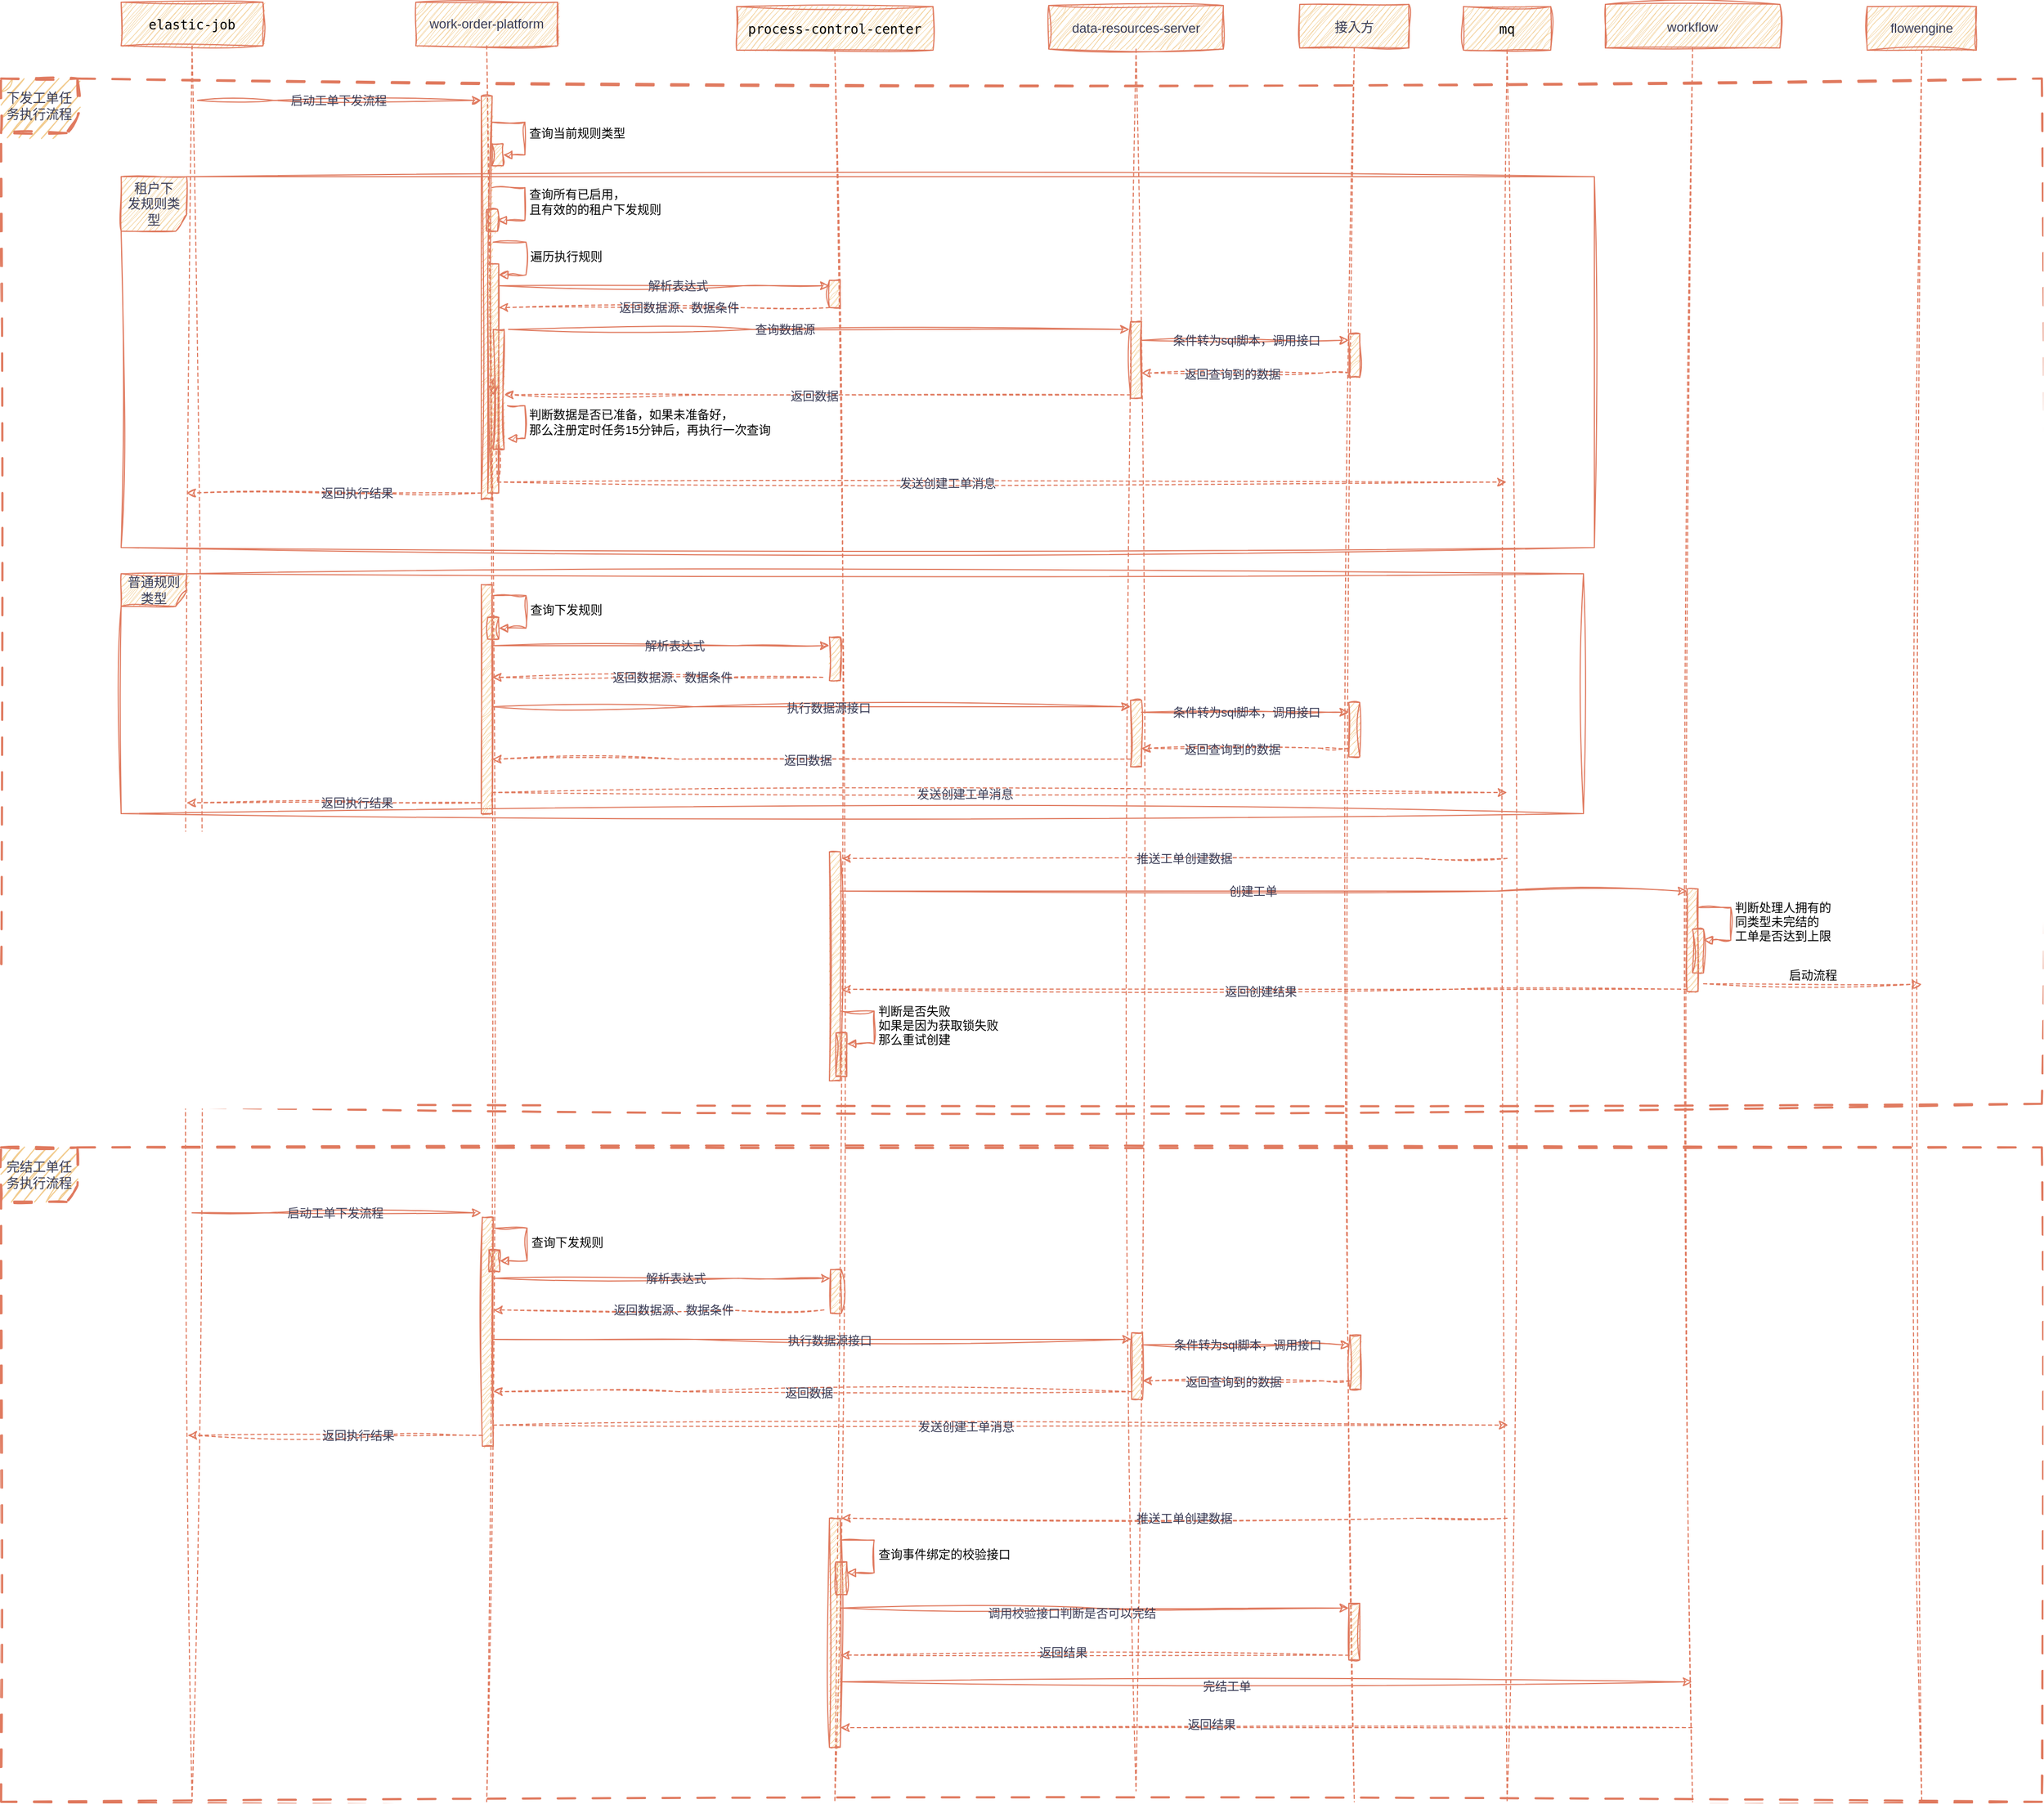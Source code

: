 <mxfile version="21.0.8" type="github">
  <diagram name="第 1 页" id="tdK5ZWi2FAHkuQVeb3jL">
    <mxGraphModel dx="2295" dy="948" grid="1" gridSize="10" guides="1" tooltips="1" connect="1" arrows="1" fold="1" page="1" pageScale="1" pageWidth="827" pageHeight="1169" math="0" shadow="0">
      <root>
        <mxCell id="0" />
        <mxCell id="1" parent="0" />
        <mxCell id="dCPt5uYmCE7IjtqLBRDj-17" value="下发工单任务执行流程" style="shape=umlFrame;whiteSpace=wrap;html=1;pointerEvents=0;width=70;height=50;dashed=1;dashPattern=8 8;fillColor=#F2CC8F;strokeColor=#E07A5F;strokeWidth=2;fontColor=#393C56;labelBackgroundColor=none;sketch=1;curveFitting=1;jiggle=2;" vertex="1" parent="1">
          <mxGeometry x="-260" y="130" width="1870" height="940" as="geometry" />
        </mxCell>
        <mxCell id="dCPt5uYmCE7IjtqLBRDj-2" value="work-order-platform" style="shape=umlLifeline;perimeter=lifelinePerimeter;whiteSpace=wrap;html=1;container=1;dropTarget=0;collapsible=0;recursiveResize=0;outlineConnect=0;portConstraint=eastwest;newEdgeStyle={&quot;edgeStyle&quot;:&quot;elbowEdgeStyle&quot;,&quot;elbow&quot;:&quot;vertical&quot;,&quot;curved&quot;:0,&quot;rounded&quot;:0};labelBackgroundColor=none;fillColor=#F2CC8F;strokeColor=#E07A5F;fontColor=#393C56;sketch=1;curveFitting=1;jiggle=2;" vertex="1" parent="1">
          <mxGeometry x="120" y="60" width="130" height="1650" as="geometry" />
        </mxCell>
        <mxCell id="dCPt5uYmCE7IjtqLBRDj-11" value="" style="html=1;points=[];perimeter=orthogonalPerimeter;outlineConnect=0;targetShapes=umlLifeline;portConstraint=eastwest;newEdgeStyle={&quot;edgeStyle&quot;:&quot;elbowEdgeStyle&quot;,&quot;elbow&quot;:&quot;vertical&quot;,&quot;curved&quot;:0,&quot;rounded&quot;:0};labelBackgroundColor=none;fillColor=#F2CC8F;strokeColor=#E07A5F;fontColor=#393C56;sketch=1;curveFitting=1;jiggle=2;" vertex="1" parent="dCPt5uYmCE7IjtqLBRDj-2">
          <mxGeometry x="60" y="86" width="10" height="370" as="geometry" />
        </mxCell>
        <mxCell id="dCPt5uYmCE7IjtqLBRDj-12" value="" style="html=1;points=[];perimeter=orthogonalPerimeter;outlineConnect=0;targetShapes=umlLifeline;portConstraint=eastwest;newEdgeStyle={&quot;edgeStyle&quot;:&quot;elbowEdgeStyle&quot;,&quot;elbow&quot;:&quot;vertical&quot;,&quot;curved&quot;:0,&quot;rounded&quot;:0};labelBackgroundColor=none;fillColor=#F2CC8F;strokeColor=#E07A5F;fontColor=#393C56;sketch=1;curveFitting=1;jiggle=2;" vertex="1" parent="dCPt5uYmCE7IjtqLBRDj-2">
          <mxGeometry x="70" y="130" width="10" height="20" as="geometry" />
        </mxCell>
        <mxCell id="dCPt5uYmCE7IjtqLBRDj-13" value="查询当前规则类型" style="html=1;align=left;spacingLeft=2;endArrow=block;rounded=0;edgeStyle=orthogonalEdgeStyle;curved=0;rounded=0;labelBackgroundColor=none;strokeColor=#E07A5F;fontColor=default;sketch=1;curveFitting=1;jiggle=2;" edge="1" target="dCPt5uYmCE7IjtqLBRDj-12" parent="dCPt5uYmCE7IjtqLBRDj-2">
          <mxGeometry relative="1" as="geometry">
            <mxPoint x="70" y="110" as="sourcePoint" />
            <Array as="points">
              <mxPoint x="100" y="140" />
            </Array>
          </mxGeometry>
        </mxCell>
        <mxCell id="dCPt5uYmCE7IjtqLBRDj-3" value="&lt;pre style=&quot;&quot;&gt;&lt;div style=&quot;line-height: 18px;&quot;&gt;&lt;font style=&quot;&quot; face=&quot;JetBrains Mono, monospace&quot; color=&quot;#000000&quot;&gt;process-control-center&lt;span style=&quot;background-color: rgb(255, 255, 254);&quot;&gt;&lt;br&gt;&lt;/span&gt;&lt;/font&gt;&lt;/div&gt;&lt;/pre&gt;" style="shape=umlLifeline;perimeter=lifelinePerimeter;whiteSpace=wrap;html=1;container=1;dropTarget=0;collapsible=0;recursiveResize=0;outlineConnect=0;portConstraint=eastwest;newEdgeStyle={&quot;edgeStyle&quot;:&quot;elbowEdgeStyle&quot;,&quot;elbow&quot;:&quot;vertical&quot;,&quot;curved&quot;:0,&quot;rounded&quot;:0};labelBackgroundColor=none;fillColor=#F2CC8F;strokeColor=#E07A5F;fontColor=#393C56;sketch=1;curveFitting=1;jiggle=2;" vertex="1" parent="1">
          <mxGeometry x="414" y="64" width="180" height="1646" as="geometry" />
        </mxCell>
        <mxCell id="dCPt5uYmCE7IjtqLBRDj-76" value="" style="html=1;points=[];perimeter=orthogonalPerimeter;outlineConnect=0;targetShapes=umlLifeline;portConstraint=eastwest;newEdgeStyle={&quot;edgeStyle&quot;:&quot;elbowEdgeStyle&quot;,&quot;elbow&quot;:&quot;vertical&quot;,&quot;curved&quot;:0,&quot;rounded&quot;:0};labelBackgroundColor=none;fillColor=#F2CC8F;strokeColor=#E07A5F;fontColor=#393C56;sketch=1;curveFitting=1;jiggle=2;" vertex="1" parent="dCPt5uYmCE7IjtqLBRDj-3">
          <mxGeometry x="85" y="775" width="10" height="210" as="geometry" />
        </mxCell>
        <mxCell id="dCPt5uYmCE7IjtqLBRDj-97" value="" style="html=1;points=[];perimeter=orthogonalPerimeter;outlineConnect=0;targetShapes=umlLifeline;portConstraint=eastwest;newEdgeStyle={&quot;edgeStyle&quot;:&quot;elbowEdgeStyle&quot;,&quot;elbow&quot;:&quot;vertical&quot;,&quot;curved&quot;:0,&quot;rounded&quot;:0};labelBackgroundColor=none;fillColor=#F2CC8F;strokeColor=#E07A5F;fontColor=#393C56;sketch=1;curveFitting=1;jiggle=2;" vertex="1" parent="dCPt5uYmCE7IjtqLBRDj-3">
          <mxGeometry x="91" y="941" width="10" height="40" as="geometry" />
        </mxCell>
        <mxCell id="dCPt5uYmCE7IjtqLBRDj-98" value="判断是否失败&lt;br&gt;如果是因为获取锁失败&lt;br&gt;那么重试创建" style="html=1;align=left;spacingLeft=2;endArrow=block;rounded=0;edgeStyle=orthogonalEdgeStyle;curved=0;rounded=0;labelBackgroundColor=none;strokeColor=#E07A5F;fontColor=default;sketch=1;curveFitting=1;jiggle=2;" edge="1" target="dCPt5uYmCE7IjtqLBRDj-97" parent="dCPt5uYmCE7IjtqLBRDj-3">
          <mxGeometry relative="1" as="geometry">
            <mxPoint x="96" y="921" as="sourcePoint" />
            <Array as="points">
              <mxPoint x="126" y="951" />
            </Array>
          </mxGeometry>
        </mxCell>
        <mxCell id="dCPt5uYmCE7IjtqLBRDj-4" value="&lt;div style=&quot;line-height: 18px;&quot;&gt;data-resources-server&lt;/div&gt;" style="shape=umlLifeline;perimeter=lifelinePerimeter;whiteSpace=wrap;html=1;container=1;dropTarget=0;collapsible=0;recursiveResize=0;outlineConnect=0;portConstraint=eastwest;newEdgeStyle={&quot;edgeStyle&quot;:&quot;elbowEdgeStyle&quot;,&quot;elbow&quot;:&quot;vertical&quot;,&quot;curved&quot;:0,&quot;rounded&quot;:0};labelBackgroundColor=none;fillColor=#F2CC8F;strokeColor=#E07A5F;fontColor=#393C56;sketch=1;curveFitting=1;jiggle=2;" vertex="1" parent="1">
          <mxGeometry x="700" y="63" width="160" height="1637" as="geometry" />
        </mxCell>
        <mxCell id="dCPt5uYmCE7IjtqLBRDj-5" value="&lt;pre style=&quot;color: rgb(169, 183, 198); font-family: &amp;quot;JetBrains Mono&amp;quot;, monospace; font-size: 9.8pt;&quot;&gt;&lt;div style=&quot;color: rgb(0, 0, 0); font-size: 12px; line-height: 18px;&quot;&gt;elastic-job&lt;/div&gt;&lt;/pre&gt;" style="shape=umlLifeline;perimeter=lifelinePerimeter;whiteSpace=wrap;html=1;container=1;dropTarget=0;collapsible=0;recursiveResize=0;outlineConnect=0;portConstraint=eastwest;newEdgeStyle={&quot;edgeStyle&quot;:&quot;elbowEdgeStyle&quot;,&quot;elbow&quot;:&quot;vertical&quot;,&quot;curved&quot;:0,&quot;rounded&quot;:0};labelBackgroundColor=none;fillColor=#F2CC8F;strokeColor=#E07A5F;fontColor=#393C56;sketch=1;curveFitting=1;jiggle=2;" vertex="1" parent="1">
          <mxGeometry x="-150" y="60" width="130" height="1650" as="geometry" />
        </mxCell>
        <mxCell id="dCPt5uYmCE7IjtqLBRDj-7" style="edgeStyle=elbowEdgeStyle;rounded=0;orthogonalLoop=1;jettySize=auto;html=1;elbow=vertical;curved=0;labelBackgroundColor=none;strokeColor=#E07A5F;fontColor=default;sketch=1;curveFitting=1;jiggle=2;" edge="1" parent="1">
          <mxGeometry relative="1" as="geometry">
            <mxPoint x="-80" y="150" as="sourcePoint" />
            <mxPoint x="180" y="150" as="targetPoint" />
            <Array as="points">
              <mxPoint x="-10" y="150" />
            </Array>
          </mxGeometry>
        </mxCell>
        <mxCell id="dCPt5uYmCE7IjtqLBRDj-8" value="启动工单下发流程" style="edgeLabel;html=1;align=center;verticalAlign=middle;resizable=0;points=[];labelBackgroundColor=none;fontColor=#393C56;sketch=1;curveFitting=1;jiggle=2;" vertex="1" connectable="0" parent="dCPt5uYmCE7IjtqLBRDj-7">
          <mxGeometry x="0.073" y="-2" relative="1" as="geometry">
            <mxPoint x="-11" y="-2" as="offset" />
          </mxGeometry>
        </mxCell>
        <mxCell id="dCPt5uYmCE7IjtqLBRDj-14" value="&lt;div style=&quot;line-height: 18px;&quot;&gt;接入方&lt;/div&gt;" style="shape=umlLifeline;perimeter=lifelinePerimeter;whiteSpace=wrap;html=1;container=1;dropTarget=0;collapsible=0;recursiveResize=0;outlineConnect=0;portConstraint=eastwest;newEdgeStyle={&quot;edgeStyle&quot;:&quot;elbowEdgeStyle&quot;,&quot;elbow&quot;:&quot;vertical&quot;,&quot;curved&quot;:0,&quot;rounded&quot;:0};labelBackgroundColor=none;fillColor=#F2CC8F;strokeColor=#E07A5F;fontColor=#393C56;sketch=1;curveFitting=1;jiggle=2;" vertex="1" parent="1">
          <mxGeometry x="930" y="62" width="100" height="1648" as="geometry" />
        </mxCell>
        <mxCell id="dCPt5uYmCE7IjtqLBRDj-15" value="&lt;div style=&quot;line-height: 18px;&quot;&gt;workflow&lt;/div&gt;" style="shape=umlLifeline;perimeter=lifelinePerimeter;whiteSpace=wrap;html=1;container=1;dropTarget=0;collapsible=0;recursiveResize=0;outlineConnect=0;portConstraint=eastwest;newEdgeStyle={&quot;edgeStyle&quot;:&quot;elbowEdgeStyle&quot;,&quot;elbow&quot;:&quot;vertical&quot;,&quot;curved&quot;:0,&quot;rounded&quot;:0};labelBackgroundColor=none;fillColor=#F2CC8F;strokeColor=#E07A5F;fontColor=#393C56;sketch=1;curveFitting=1;jiggle=2;" vertex="1" parent="1">
          <mxGeometry x="1210" y="62" width="160" height="1648" as="geometry" />
        </mxCell>
        <mxCell id="dCPt5uYmCE7IjtqLBRDj-90" value="" style="html=1;points=[];perimeter=orthogonalPerimeter;outlineConnect=0;targetShapes=umlLifeline;portConstraint=eastwest;newEdgeStyle={&quot;edgeStyle&quot;:&quot;elbowEdgeStyle&quot;,&quot;elbow&quot;:&quot;vertical&quot;,&quot;curved&quot;:0,&quot;rounded&quot;:0};labelBackgroundColor=none;fillColor=#F2CC8F;strokeColor=#E07A5F;fontColor=#393C56;sketch=1;curveFitting=1;jiggle=2;" vertex="1" parent="dCPt5uYmCE7IjtqLBRDj-15">
          <mxGeometry x="75" y="811" width="10" height="94" as="geometry" />
        </mxCell>
        <mxCell id="dCPt5uYmCE7IjtqLBRDj-93" value="" style="html=1;points=[];perimeter=orthogonalPerimeter;outlineConnect=0;targetShapes=umlLifeline;portConstraint=eastwest;newEdgeStyle={&quot;edgeStyle&quot;:&quot;elbowEdgeStyle&quot;,&quot;elbow&quot;:&quot;vertical&quot;,&quot;curved&quot;:0,&quot;rounded&quot;:0};labelBackgroundColor=none;fillColor=#F2CC8F;strokeColor=#E07A5F;fontColor=#393C56;sketch=1;curveFitting=1;jiggle=2;" vertex="1" parent="dCPt5uYmCE7IjtqLBRDj-15">
          <mxGeometry x="80" y="848" width="10" height="40" as="geometry" />
        </mxCell>
        <mxCell id="dCPt5uYmCE7IjtqLBRDj-94" value="判断处理人拥有的&lt;br&gt;同类型未完结的&lt;br&gt;工单是否达到上限" style="html=1;align=left;spacingLeft=2;endArrow=block;rounded=0;edgeStyle=orthogonalEdgeStyle;curved=0;rounded=0;labelBackgroundColor=none;strokeColor=#E07A5F;fontColor=default;sketch=1;curveFitting=1;jiggle=2;" edge="1" target="dCPt5uYmCE7IjtqLBRDj-93" parent="dCPt5uYmCE7IjtqLBRDj-15">
          <mxGeometry relative="1" as="geometry">
            <mxPoint x="85" y="828" as="sourcePoint" />
            <Array as="points">
              <mxPoint x="115" y="858" />
            </Array>
          </mxGeometry>
        </mxCell>
        <mxCell id="dCPt5uYmCE7IjtqLBRDj-18" value="租户下&lt;br&gt;发规则类型" style="shape=umlFrame;whiteSpace=wrap;html=1;pointerEvents=0;width=60;height=50;labelBackgroundColor=none;fillColor=#F2CC8F;strokeColor=#E07A5F;fontColor=#393C56;sketch=1;curveFitting=1;jiggle=2;" vertex="1" parent="1">
          <mxGeometry x="-150" y="220" width="1350" height="340" as="geometry" />
        </mxCell>
        <mxCell id="dCPt5uYmCE7IjtqLBRDj-19" value="普通规则类型" style="shape=umlFrame;whiteSpace=wrap;html=1;pointerEvents=0;labelBackgroundColor=none;fillColor=#F2CC8F;strokeColor=#E07A5F;fontColor=#393C56;sketch=1;curveFitting=1;jiggle=2;" vertex="1" parent="1">
          <mxGeometry x="-150" y="584" width="1340" height="220" as="geometry" />
        </mxCell>
        <mxCell id="dCPt5uYmCE7IjtqLBRDj-20" value="" style="html=1;points=[];perimeter=orthogonalPerimeter;outlineConnect=0;targetShapes=umlLifeline;portConstraint=eastwest;newEdgeStyle={&quot;edgeStyle&quot;:&quot;elbowEdgeStyle&quot;,&quot;elbow&quot;:&quot;vertical&quot;,&quot;curved&quot;:0,&quot;rounded&quot;:0};labelBackgroundColor=none;fillColor=#F2CC8F;strokeColor=#E07A5F;fontColor=#393C56;sketch=1;curveFitting=1;jiggle=2;" vertex="1" parent="1">
          <mxGeometry x="185" y="250" width="10" height="20" as="geometry" />
        </mxCell>
        <mxCell id="dCPt5uYmCE7IjtqLBRDj-21" value="查询所有已启用，&lt;br&gt;且有效的的租户下发规则" style="html=1;align=left;spacingLeft=2;endArrow=block;rounded=0;edgeStyle=orthogonalEdgeStyle;curved=0;rounded=0;labelBackgroundColor=none;strokeColor=#E07A5F;fontColor=default;sketch=1;curveFitting=1;jiggle=2;" edge="1" target="dCPt5uYmCE7IjtqLBRDj-20" parent="1">
          <mxGeometry relative="1" as="geometry">
            <mxPoint x="190" y="230" as="sourcePoint" />
            <Array as="points">
              <mxPoint x="220" y="260" />
            </Array>
          </mxGeometry>
        </mxCell>
        <mxCell id="dCPt5uYmCE7IjtqLBRDj-26" value="&lt;pre style=&quot;color: rgb(169, 183, 198); font-family: &amp;quot;JetBrains Mono&amp;quot;, monospace; font-size: 9.8pt;&quot;&gt;&lt;div style=&quot;color: rgb(0, 0, 0); font-size: 12px; line-height: 18px;&quot;&gt;mq&lt;/div&gt;&lt;/pre&gt;" style="shape=umlLifeline;perimeter=lifelinePerimeter;whiteSpace=wrap;html=1;container=1;dropTarget=0;collapsible=0;recursiveResize=0;outlineConnect=0;portConstraint=eastwest;newEdgeStyle={&quot;edgeStyle&quot;:&quot;elbowEdgeStyle&quot;,&quot;elbow&quot;:&quot;vertical&quot;,&quot;curved&quot;:0,&quot;rounded&quot;:0};labelBackgroundColor=none;fillColor=#F2CC8F;strokeColor=#E07A5F;fontColor=#393C56;sketch=1;curveFitting=1;jiggle=2;" vertex="1" parent="1">
          <mxGeometry x="1080" y="64" width="80" height="1646" as="geometry" />
        </mxCell>
        <mxCell id="dCPt5uYmCE7IjtqLBRDj-29" style="edgeStyle=elbowEdgeStyle;rounded=0;orthogonalLoop=1;jettySize=auto;html=1;elbow=vertical;curved=0;labelBackgroundColor=none;strokeColor=#E07A5F;fontColor=default;sketch=1;curveFitting=1;jiggle=2;" edge="1" parent="1" source="dCPt5uYmCE7IjtqLBRDj-27" target="dCPt5uYmCE7IjtqLBRDj-18">
          <mxGeometry relative="1" as="geometry" />
        </mxCell>
        <mxCell id="dCPt5uYmCE7IjtqLBRDj-42" style="edgeStyle=elbowEdgeStyle;rounded=0;orthogonalLoop=1;jettySize=auto;html=1;elbow=vertical;curved=0;labelBackgroundColor=none;strokeColor=#E07A5F;fontColor=default;sketch=1;curveFitting=1;jiggle=2;" edge="1" parent="1" source="dCPt5uYmCE7IjtqLBRDj-27" target="dCPt5uYmCE7IjtqLBRDj-32">
          <mxGeometry relative="1" as="geometry">
            <Array as="points">
              <mxPoint x="420" y="320" />
            </Array>
          </mxGeometry>
        </mxCell>
        <mxCell id="dCPt5uYmCE7IjtqLBRDj-43" value="解析表达式" style="edgeLabel;html=1;align=center;verticalAlign=middle;resizable=0;points=[];labelBackgroundColor=none;fontColor=#393C56;sketch=1;curveFitting=1;jiggle=2;" vertex="1" connectable="0" parent="dCPt5uYmCE7IjtqLBRDj-42">
          <mxGeometry x="0.205" y="-3" relative="1" as="geometry">
            <mxPoint x="-19" y="-3" as="offset" />
          </mxGeometry>
        </mxCell>
        <mxCell id="dCPt5uYmCE7IjtqLBRDj-53" style="edgeStyle=elbowEdgeStyle;rounded=0;orthogonalLoop=1;jettySize=auto;html=1;elbow=vertical;curved=0;labelBackgroundColor=none;strokeColor=#E07A5F;fontColor=default;sketch=1;curveFitting=1;jiggle=2;" edge="1" parent="1" source="dCPt5uYmCE7IjtqLBRDj-27" target="dCPt5uYmCE7IjtqLBRDj-18">
          <mxGeometry relative="1" as="geometry" />
        </mxCell>
        <mxCell id="dCPt5uYmCE7IjtqLBRDj-27" value="" style="html=1;points=[];perimeter=orthogonalPerimeter;outlineConnect=0;targetShapes=umlLifeline;portConstraint=eastwest;newEdgeStyle={&quot;edgeStyle&quot;:&quot;elbowEdgeStyle&quot;,&quot;elbow&quot;:&quot;vertical&quot;,&quot;curved&quot;:0,&quot;rounded&quot;:0};labelBackgroundColor=none;fillColor=#F2CC8F;strokeColor=#E07A5F;fontColor=#393C56;sketch=1;curveFitting=1;jiggle=2;" vertex="1" parent="1">
          <mxGeometry x="186" y="300" width="10" height="210" as="geometry" />
        </mxCell>
        <mxCell id="dCPt5uYmCE7IjtqLBRDj-28" value="遍历执行规则" style="html=1;align=left;spacingLeft=2;endArrow=block;rounded=0;edgeStyle=orthogonalEdgeStyle;curved=0;rounded=0;labelBackgroundColor=none;strokeColor=#E07A5F;fontColor=default;sketch=1;curveFitting=1;jiggle=2;" edge="1" target="dCPt5uYmCE7IjtqLBRDj-27" parent="1">
          <mxGeometry relative="1" as="geometry">
            <mxPoint x="191" y="280" as="sourcePoint" />
            <Array as="points">
              <mxPoint x="221" y="310" />
            </Array>
          </mxGeometry>
        </mxCell>
        <mxCell id="dCPt5uYmCE7IjtqLBRDj-36" style="edgeStyle=elbowEdgeStyle;rounded=0;orthogonalLoop=1;jettySize=auto;html=1;elbow=vertical;curved=0;dashed=1;labelBackgroundColor=none;strokeColor=#E07A5F;fontColor=default;sketch=1;curveFitting=1;jiggle=2;" edge="1" parent="1" source="dCPt5uYmCE7IjtqLBRDj-32" target="dCPt5uYmCE7IjtqLBRDj-27">
          <mxGeometry relative="1" as="geometry">
            <Array as="points">
              <mxPoint x="410" y="340" />
            </Array>
          </mxGeometry>
        </mxCell>
        <mxCell id="dCPt5uYmCE7IjtqLBRDj-38" value="返回数据源、数据条件" style="edgeLabel;html=1;align=center;verticalAlign=middle;resizable=0;points=[];labelBackgroundColor=none;fontColor=#393C56;sketch=1;curveFitting=1;jiggle=2;" vertex="1" connectable="0" parent="dCPt5uYmCE7IjtqLBRDj-36">
          <mxGeometry x="0.419" y="-3" relative="1" as="geometry">
            <mxPoint x="77" y="3" as="offset" />
          </mxGeometry>
        </mxCell>
        <mxCell id="dCPt5uYmCE7IjtqLBRDj-32" value="" style="html=1;points=[];perimeter=orthogonalPerimeter;outlineConnect=0;targetShapes=umlLifeline;portConstraint=eastwest;newEdgeStyle={&quot;edgeStyle&quot;:&quot;elbowEdgeStyle&quot;,&quot;elbow&quot;:&quot;vertical&quot;,&quot;curved&quot;:0,&quot;rounded&quot;:0};labelBackgroundColor=none;fillColor=#F2CC8F;strokeColor=#E07A5F;fontColor=#393C56;sketch=1;curveFitting=1;jiggle=2;" vertex="1" parent="1">
          <mxGeometry x="499" y="315" width="10" height="25" as="geometry" />
        </mxCell>
        <mxCell id="dCPt5uYmCE7IjtqLBRDj-48" style="edgeStyle=elbowEdgeStyle;rounded=0;orthogonalLoop=1;jettySize=auto;html=1;elbow=vertical;curved=0;dashed=1;labelBackgroundColor=none;strokeColor=#E07A5F;fontColor=default;sketch=1;curveFitting=1;jiggle=2;" edge="1" parent="1" source="dCPt5uYmCE7IjtqLBRDj-44" target="dCPt5uYmCE7IjtqLBRDj-45">
          <mxGeometry relative="1" as="geometry">
            <Array as="points">
              <mxPoint x="950" y="400" />
            </Array>
          </mxGeometry>
        </mxCell>
        <mxCell id="dCPt5uYmCE7IjtqLBRDj-49" value="返回查询到的数据" style="edgeLabel;html=1;align=center;verticalAlign=middle;resizable=0;points=[];labelBackgroundColor=none;fontColor=#393C56;sketch=1;curveFitting=1;jiggle=2;" vertex="1" connectable="0" parent="dCPt5uYmCE7IjtqLBRDj-48">
          <mxGeometry x="0.12" y="1" relative="1" as="geometry">
            <mxPoint x="-1" as="offset" />
          </mxGeometry>
        </mxCell>
        <mxCell id="dCPt5uYmCE7IjtqLBRDj-44" value="" style="html=1;points=[];perimeter=orthogonalPerimeter;outlineConnect=0;targetShapes=umlLifeline;portConstraint=eastwest;newEdgeStyle={&quot;edgeStyle&quot;:&quot;elbowEdgeStyle&quot;,&quot;elbow&quot;:&quot;vertical&quot;,&quot;curved&quot;:0,&quot;rounded&quot;:0};labelBackgroundColor=none;fillColor=#F2CC8F;strokeColor=#E07A5F;fontColor=#393C56;sketch=1;curveFitting=1;jiggle=2;" vertex="1" parent="1">
          <mxGeometry x="975" y="364" width="10" height="40" as="geometry" />
        </mxCell>
        <mxCell id="dCPt5uYmCE7IjtqLBRDj-46" style="edgeStyle=elbowEdgeStyle;rounded=0;orthogonalLoop=1;jettySize=auto;html=1;elbow=vertical;curved=0;labelBackgroundColor=none;strokeColor=#E07A5F;fontColor=default;sketch=1;curveFitting=1;jiggle=2;" edge="1" parent="1" source="dCPt5uYmCE7IjtqLBRDj-45" target="dCPt5uYmCE7IjtqLBRDj-44">
          <mxGeometry relative="1" as="geometry">
            <Array as="points">
              <mxPoint x="920" y="370" />
            </Array>
          </mxGeometry>
        </mxCell>
        <mxCell id="dCPt5uYmCE7IjtqLBRDj-47" value="条件转为sql脚本，调用接口" style="edgeLabel;html=1;align=center;verticalAlign=middle;resizable=0;points=[];labelBackgroundColor=none;fontColor=#393C56;sketch=1;curveFitting=1;jiggle=2;" vertex="1" connectable="0" parent="dCPt5uYmCE7IjtqLBRDj-46">
          <mxGeometry x="0.015" y="-3" relative="1" as="geometry">
            <mxPoint x="-1" y="-3" as="offset" />
          </mxGeometry>
        </mxCell>
        <mxCell id="dCPt5uYmCE7IjtqLBRDj-50" style="edgeStyle=elbowEdgeStyle;rounded=0;orthogonalLoop=1;jettySize=auto;html=1;elbow=vertical;curved=0;dashed=1;labelBackgroundColor=none;strokeColor=#E07A5F;fontColor=default;sketch=1;curveFitting=1;jiggle=2;" edge="1" parent="1" source="dCPt5uYmCE7IjtqLBRDj-45" target="dCPt5uYmCE7IjtqLBRDj-109">
          <mxGeometry relative="1" as="geometry">
            <mxPoint x="260" y="420" as="targetPoint" />
            <Array as="points">
              <mxPoint x="400" y="420" />
              <mxPoint x="420" y="460" />
              <mxPoint x="360" y="420" />
              <mxPoint x="350" y="400" />
            </Array>
          </mxGeometry>
        </mxCell>
        <mxCell id="dCPt5uYmCE7IjtqLBRDj-52" value="返回数据" style="edgeLabel;html=1;align=center;verticalAlign=middle;resizable=0;points=[];labelBackgroundColor=none;fontColor=#393C56;sketch=1;curveFitting=1;jiggle=2;" vertex="1" connectable="0" parent="dCPt5uYmCE7IjtqLBRDj-50">
          <mxGeometry x="0.012" y="1" relative="1" as="geometry">
            <mxPoint as="offset" />
          </mxGeometry>
        </mxCell>
        <mxCell id="dCPt5uYmCE7IjtqLBRDj-45" value="" style="html=1;points=[];perimeter=orthogonalPerimeter;outlineConnect=0;targetShapes=umlLifeline;portConstraint=eastwest;newEdgeStyle={&quot;edgeStyle&quot;:&quot;elbowEdgeStyle&quot;,&quot;elbow&quot;:&quot;vertical&quot;,&quot;curved&quot;:0,&quot;rounded&quot;:0};labelBackgroundColor=none;fillColor=#F2CC8F;strokeColor=#E07A5F;fontColor=#393C56;sketch=1;curveFitting=1;jiggle=2;" vertex="1" parent="1">
          <mxGeometry x="775" y="353" width="10" height="70" as="geometry" />
        </mxCell>
        <mxCell id="dCPt5uYmCE7IjtqLBRDj-54" style="edgeStyle=elbowEdgeStyle;rounded=0;orthogonalLoop=1;jettySize=auto;html=1;elbow=vertical;curved=0;dashed=1;labelBackgroundColor=none;strokeColor=#E07A5F;fontColor=default;sketch=1;curveFitting=1;jiggle=2;" edge="1" parent="1" target="dCPt5uYmCE7IjtqLBRDj-26">
          <mxGeometry relative="1" as="geometry">
            <mxPoint x="195" y="460" as="sourcePoint" />
            <mxPoint x="780" y="450.59" as="targetPoint" />
            <Array as="points">
              <mxPoint x="270" y="500" />
              <mxPoint x="250" y="500" />
              <mxPoint x="380" y="490" />
              <mxPoint x="380" y="450.59" />
              <mxPoint x="579" y="460" />
            </Array>
          </mxGeometry>
        </mxCell>
        <mxCell id="dCPt5uYmCE7IjtqLBRDj-55" value="发送创建工单消息" style="edgeLabel;html=1;align=center;verticalAlign=middle;resizable=0;points=[];labelBackgroundColor=none;fontColor=#393C56;sketch=1;curveFitting=1;jiggle=2;" vertex="1" connectable="0" parent="dCPt5uYmCE7IjtqLBRDj-54">
          <mxGeometry x="-0.24" y="1" relative="1" as="geometry">
            <mxPoint x="85" y="2" as="offset" />
          </mxGeometry>
        </mxCell>
        <mxCell id="dCPt5uYmCE7IjtqLBRDj-56" value="" style="html=1;points=[];perimeter=orthogonalPerimeter;outlineConnect=0;targetShapes=umlLifeline;portConstraint=eastwest;newEdgeStyle={&quot;edgeStyle&quot;:&quot;elbowEdgeStyle&quot;,&quot;elbow&quot;:&quot;vertical&quot;,&quot;curved&quot;:0,&quot;rounded&quot;:0};labelBackgroundColor=none;fillColor=#F2CC8F;strokeColor=#E07A5F;fontColor=#393C56;sketch=1;curveFitting=1;jiggle=2;" vertex="1" parent="1">
          <mxGeometry x="180" y="594" width="10" height="210" as="geometry" />
        </mxCell>
        <mxCell id="dCPt5uYmCE7IjtqLBRDj-57" value="" style="html=1;points=[];perimeter=orthogonalPerimeter;outlineConnect=0;targetShapes=umlLifeline;portConstraint=eastwest;newEdgeStyle={&quot;edgeStyle&quot;:&quot;elbowEdgeStyle&quot;,&quot;elbow&quot;:&quot;vertical&quot;,&quot;curved&quot;:0,&quot;rounded&quot;:0};labelBackgroundColor=none;fillColor=#F2CC8F;strokeColor=#E07A5F;fontColor=#393C56;sketch=1;curveFitting=1;jiggle=2;" vertex="1" parent="1">
          <mxGeometry x="186" y="624" width="10" height="20" as="geometry" />
        </mxCell>
        <mxCell id="dCPt5uYmCE7IjtqLBRDj-58" value="查询下发规则" style="html=1;align=left;spacingLeft=2;endArrow=block;rounded=0;edgeStyle=orthogonalEdgeStyle;curved=0;rounded=0;labelBackgroundColor=none;strokeColor=#E07A5F;fontColor=default;sketch=1;curveFitting=1;jiggle=2;" edge="1" target="dCPt5uYmCE7IjtqLBRDj-57" parent="1">
          <mxGeometry relative="1" as="geometry">
            <mxPoint x="191" y="604" as="sourcePoint" />
            <Array as="points">
              <mxPoint x="221" y="634" />
            </Array>
          </mxGeometry>
        </mxCell>
        <mxCell id="dCPt5uYmCE7IjtqLBRDj-59" value="" style="html=1;points=[];perimeter=orthogonalPerimeter;outlineConnect=0;targetShapes=umlLifeline;portConstraint=eastwest;newEdgeStyle={&quot;edgeStyle&quot;:&quot;elbowEdgeStyle&quot;,&quot;elbow&quot;:&quot;vertical&quot;,&quot;curved&quot;:0,&quot;rounded&quot;:0};labelBackgroundColor=none;fillColor=#F2CC8F;strokeColor=#E07A5F;fontColor=#393C56;sketch=1;curveFitting=1;jiggle=2;" vertex="1" parent="1">
          <mxGeometry x="499" y="642" width="10" height="40" as="geometry" />
        </mxCell>
        <mxCell id="dCPt5uYmCE7IjtqLBRDj-60" style="edgeStyle=elbowEdgeStyle;rounded=0;orthogonalLoop=1;jettySize=auto;html=1;elbow=vertical;curved=0;labelBackgroundColor=none;strokeColor=#E07A5F;fontColor=default;sketch=1;curveFitting=1;jiggle=2;" edge="1" parent="1">
          <mxGeometry relative="1" as="geometry">
            <mxPoint x="190" y="650" as="sourcePoint" />
            <mxPoint x="499" y="650.0" as="targetPoint" />
            <Array as="points">
              <mxPoint x="414" y="650" />
            </Array>
          </mxGeometry>
        </mxCell>
        <mxCell id="dCPt5uYmCE7IjtqLBRDj-61" value="解析表达式" style="edgeLabel;html=1;align=center;verticalAlign=middle;resizable=0;points=[];labelBackgroundColor=none;fontColor=#393C56;sketch=1;curveFitting=1;jiggle=2;" vertex="1" connectable="0" parent="dCPt5uYmCE7IjtqLBRDj-60">
          <mxGeometry x="0.205" y="-3" relative="1" as="geometry">
            <mxPoint x="-19" y="-3" as="offset" />
          </mxGeometry>
        </mxCell>
        <mxCell id="dCPt5uYmCE7IjtqLBRDj-62" style="edgeStyle=elbowEdgeStyle;rounded=0;orthogonalLoop=1;jettySize=auto;html=1;elbow=vertical;curved=0;dashed=1;labelBackgroundColor=none;strokeColor=#E07A5F;fontColor=default;sketch=1;curveFitting=1;jiggle=2;" edge="1" parent="1">
          <mxGeometry relative="1" as="geometry">
            <mxPoint x="493" y="679" as="sourcePoint" />
            <mxPoint x="190" y="679" as="targetPoint" />
            <Array as="points">
              <mxPoint x="404" y="679" />
            </Array>
          </mxGeometry>
        </mxCell>
        <mxCell id="dCPt5uYmCE7IjtqLBRDj-63" value="返回数据源、数据条件" style="edgeLabel;html=1;align=center;verticalAlign=middle;resizable=0;points=[];labelBackgroundColor=none;fontColor=#393C56;sketch=1;curveFitting=1;jiggle=2;" vertex="1" connectable="0" parent="dCPt5uYmCE7IjtqLBRDj-62">
          <mxGeometry x="0.419" y="-3" relative="1" as="geometry">
            <mxPoint x="77" y="3" as="offset" />
          </mxGeometry>
        </mxCell>
        <mxCell id="dCPt5uYmCE7IjtqLBRDj-64" style="edgeStyle=elbowEdgeStyle;rounded=0;orthogonalLoop=1;jettySize=auto;html=1;elbow=vertical;curved=0;labelBackgroundColor=none;strokeColor=#E07A5F;fontColor=default;sketch=1;curveFitting=1;jiggle=2;" edge="1" parent="1">
          <mxGeometry relative="1" as="geometry">
            <mxPoint x="190" y="706.0" as="sourcePoint" />
            <mxPoint x="775" y="706" as="targetPoint" />
            <Array as="points">
              <mxPoint x="375" y="706" />
              <mxPoint x="574" y="715.41" />
            </Array>
          </mxGeometry>
        </mxCell>
        <mxCell id="dCPt5uYmCE7IjtqLBRDj-65" value="执行数据源接口" style="edgeLabel;html=1;align=center;verticalAlign=middle;resizable=0;points=[];labelBackgroundColor=none;fontColor=#393C56;sketch=1;curveFitting=1;jiggle=2;" vertex="1" connectable="0" parent="dCPt5uYmCE7IjtqLBRDj-64">
          <mxGeometry x="-0.24" y="1" relative="1" as="geometry">
            <mxPoint x="85" y="2" as="offset" />
          </mxGeometry>
        </mxCell>
        <mxCell id="dCPt5uYmCE7IjtqLBRDj-66" style="edgeStyle=elbowEdgeStyle;rounded=0;orthogonalLoop=1;jettySize=auto;html=1;elbow=vertical;curved=0;dashed=1;labelBackgroundColor=none;strokeColor=#E07A5F;fontColor=default;sketch=1;curveFitting=1;jiggle=2;" edge="1" parent="1">
          <mxGeometry relative="1" as="geometry">
            <Array as="points">
              <mxPoint x="950" y="744" />
            </Array>
            <mxPoint x="975" y="744.0" as="sourcePoint" />
            <mxPoint x="785" y="744.0" as="targetPoint" />
          </mxGeometry>
        </mxCell>
        <mxCell id="dCPt5uYmCE7IjtqLBRDj-67" value="返回查询到的数据" style="edgeLabel;html=1;align=center;verticalAlign=middle;resizable=0;points=[];labelBackgroundColor=none;fontColor=#393C56;sketch=1;curveFitting=1;jiggle=2;" vertex="1" connectable="0" parent="dCPt5uYmCE7IjtqLBRDj-66">
          <mxGeometry x="0.12" y="1" relative="1" as="geometry">
            <mxPoint x="-1" as="offset" />
          </mxGeometry>
        </mxCell>
        <mxCell id="dCPt5uYmCE7IjtqLBRDj-68" value="" style="html=1;points=[];perimeter=orthogonalPerimeter;outlineConnect=0;targetShapes=umlLifeline;portConstraint=eastwest;newEdgeStyle={&quot;edgeStyle&quot;:&quot;elbowEdgeStyle&quot;,&quot;elbow&quot;:&quot;vertical&quot;,&quot;curved&quot;:0,&quot;rounded&quot;:0};labelBackgroundColor=none;fillColor=#F2CC8F;strokeColor=#E07A5F;fontColor=#393C56;sketch=1;curveFitting=1;jiggle=2;" vertex="1" parent="1">
          <mxGeometry x="975" y="702" width="10" height="50" as="geometry" />
        </mxCell>
        <mxCell id="dCPt5uYmCE7IjtqLBRDj-69" style="edgeStyle=elbowEdgeStyle;rounded=0;orthogonalLoop=1;jettySize=auto;html=1;elbow=vertical;curved=0;labelBackgroundColor=none;strokeColor=#E07A5F;fontColor=default;sketch=1;curveFitting=1;jiggle=2;" edge="1" parent="1">
          <mxGeometry relative="1" as="geometry">
            <Array as="points">
              <mxPoint x="920" y="711" />
            </Array>
            <mxPoint x="785" y="711.0" as="sourcePoint" />
            <mxPoint x="975" y="711.0" as="targetPoint" />
          </mxGeometry>
        </mxCell>
        <mxCell id="dCPt5uYmCE7IjtqLBRDj-70" value="条件转为sql脚本，调用接口" style="edgeLabel;html=1;align=center;verticalAlign=middle;resizable=0;points=[];labelBackgroundColor=none;fontColor=#393C56;sketch=1;curveFitting=1;jiggle=2;" vertex="1" connectable="0" parent="dCPt5uYmCE7IjtqLBRDj-69">
          <mxGeometry x="0.015" y="-3" relative="1" as="geometry">
            <mxPoint x="-1" y="-3" as="offset" />
          </mxGeometry>
        </mxCell>
        <mxCell id="dCPt5uYmCE7IjtqLBRDj-71" style="edgeStyle=elbowEdgeStyle;rounded=0;orthogonalLoop=1;jettySize=auto;html=1;elbow=vertical;curved=0;dashed=1;labelBackgroundColor=none;strokeColor=#E07A5F;fontColor=default;sketch=1;curveFitting=1;jiggle=2;" edge="1" parent="1" source="dCPt5uYmCE7IjtqLBRDj-73" target="dCPt5uYmCE7IjtqLBRDj-56">
          <mxGeometry relative="1" as="geometry">
            <mxPoint x="196" y="754" as="targetPoint" />
            <Array as="points">
              <mxPoint x="360" y="754" />
              <mxPoint x="350" y="734" />
            </Array>
          </mxGeometry>
        </mxCell>
        <mxCell id="dCPt5uYmCE7IjtqLBRDj-72" value="返回数据" style="edgeLabel;html=1;align=center;verticalAlign=middle;resizable=0;points=[];labelBackgroundColor=none;fontColor=#393C56;sketch=1;curveFitting=1;jiggle=2;" vertex="1" connectable="0" parent="dCPt5uYmCE7IjtqLBRDj-71">
          <mxGeometry x="0.012" y="1" relative="1" as="geometry">
            <mxPoint as="offset" />
          </mxGeometry>
        </mxCell>
        <mxCell id="dCPt5uYmCE7IjtqLBRDj-73" value="" style="html=1;points=[];perimeter=orthogonalPerimeter;outlineConnect=0;targetShapes=umlLifeline;portConstraint=eastwest;newEdgeStyle={&quot;edgeStyle&quot;:&quot;elbowEdgeStyle&quot;,&quot;elbow&quot;:&quot;vertical&quot;,&quot;curved&quot;:0,&quot;rounded&quot;:0};labelBackgroundColor=none;fillColor=#F2CC8F;strokeColor=#E07A5F;fontColor=#393C56;sketch=1;curveFitting=1;jiggle=2;" vertex="1" parent="1">
          <mxGeometry x="775" y="700" width="10" height="61" as="geometry" />
        </mxCell>
        <mxCell id="dCPt5uYmCE7IjtqLBRDj-74" style="edgeStyle=elbowEdgeStyle;rounded=0;orthogonalLoop=1;jettySize=auto;html=1;elbow=vertical;curved=0;dashed=1;labelBackgroundColor=none;strokeColor=#E07A5F;fontColor=default;sketch=1;curveFitting=1;jiggle=2;" edge="1" parent="1">
          <mxGeometry relative="1" as="geometry">
            <mxPoint x="190" y="794" as="sourcePoint" />
            <mxPoint x="1120" y="785" as="targetPoint" />
            <Array as="points">
              <mxPoint x="375" y="784.59" />
              <mxPoint x="574" y="794" />
            </Array>
          </mxGeometry>
        </mxCell>
        <mxCell id="dCPt5uYmCE7IjtqLBRDj-75" value="发送创建工单消息" style="edgeLabel;html=1;align=center;verticalAlign=middle;resizable=0;points=[];labelBackgroundColor=none;fontColor=#393C56;sketch=1;curveFitting=1;jiggle=2;" vertex="1" connectable="0" parent="dCPt5uYmCE7IjtqLBRDj-74">
          <mxGeometry x="-0.24" y="1" relative="1" as="geometry">
            <mxPoint x="85" y="2" as="offset" />
          </mxGeometry>
        </mxCell>
        <mxCell id="dCPt5uYmCE7IjtqLBRDj-81" style="edgeStyle=elbowEdgeStyle;rounded=0;orthogonalLoop=1;jettySize=auto;html=1;elbow=vertical;curved=0;dashed=1;labelBackgroundColor=none;strokeColor=#E07A5F;fontColor=default;sketch=1;curveFitting=1;jiggle=2;" edge="1" parent="1">
          <mxGeometry relative="1" as="geometry">
            <mxPoint x="1120" y="845" as="sourcePoint" />
            <mxPoint x="510" y="845" as="targetPoint" />
            <Array as="points">
              <mxPoint x="1040" y="845" />
              <mxPoint x="970" y="875" />
            </Array>
          </mxGeometry>
        </mxCell>
        <mxCell id="dCPt5uYmCE7IjtqLBRDj-82" value="推送工单创建数据" style="edgeLabel;html=1;align=center;verticalAlign=middle;resizable=0;points=[];labelBackgroundColor=none;fontColor=#393C56;sketch=1;curveFitting=1;jiggle=2;" vertex="1" connectable="0" parent="dCPt5uYmCE7IjtqLBRDj-81">
          <mxGeometry x="0.025" y="3" relative="1" as="geometry">
            <mxPoint x="16" y="-3" as="offset" />
          </mxGeometry>
        </mxCell>
        <mxCell id="dCPt5uYmCE7IjtqLBRDj-83" style="edgeStyle=elbowEdgeStyle;rounded=0;orthogonalLoop=1;jettySize=auto;html=1;elbow=vertical;curved=0;labelBackgroundColor=none;strokeColor=#E07A5F;fontColor=default;sketch=1;curveFitting=1;jiggle=2;" edge="1" parent="1" source="dCPt5uYmCE7IjtqLBRDj-76" target="dCPt5uYmCE7IjtqLBRDj-90">
          <mxGeometry relative="1" as="geometry">
            <mxPoint x="1270" y="895" as="targetPoint" />
            <Array as="points">
              <mxPoint x="1110" y="875" />
              <mxPoint x="1000" y="905" />
              <mxPoint x="1070" y="895" />
              <mxPoint x="1040" y="905" />
            </Array>
          </mxGeometry>
        </mxCell>
        <mxCell id="dCPt5uYmCE7IjtqLBRDj-87" value="创建工单" style="edgeLabel;html=1;align=center;verticalAlign=middle;resizable=0;points=[];labelBackgroundColor=none;fontColor=#393C56;sketch=1;curveFitting=1;jiggle=2;" vertex="1" connectable="0" parent="dCPt5uYmCE7IjtqLBRDj-83">
          <mxGeometry x="-0.026" relative="1" as="geometry">
            <mxPoint as="offset" />
          </mxGeometry>
        </mxCell>
        <mxCell id="dCPt5uYmCE7IjtqLBRDj-95" style="edgeStyle=elbowEdgeStyle;rounded=0;orthogonalLoop=1;jettySize=auto;html=1;elbow=vertical;curved=0;dashed=1;labelBackgroundColor=none;strokeColor=#E07A5F;fontColor=default;sketch=1;curveFitting=1;jiggle=2;" edge="1" parent="1" source="dCPt5uYmCE7IjtqLBRDj-90">
          <mxGeometry relative="1" as="geometry">
            <mxPoint x="510" y="965" as="targetPoint" />
            <Array as="points">
              <mxPoint x="1070" y="965" />
              <mxPoint x="650" y="965" />
              <mxPoint x="640" y="965" />
              <mxPoint x="1200" y="965" />
              <mxPoint x="770" y="955" />
              <mxPoint x="1040" y="965" />
            </Array>
          </mxGeometry>
        </mxCell>
        <mxCell id="dCPt5uYmCE7IjtqLBRDj-96" value="返回创建结果" style="edgeLabel;html=1;align=center;verticalAlign=middle;resizable=0;points=[];labelBackgroundColor=none;fontColor=#393C56;sketch=1;curveFitting=1;jiggle=2;" vertex="1" connectable="0" parent="dCPt5uYmCE7IjtqLBRDj-95">
          <mxGeometry x="0.01" y="2" relative="1" as="geometry">
            <mxPoint as="offset" />
          </mxGeometry>
        </mxCell>
        <mxCell id="dCPt5uYmCE7IjtqLBRDj-99" value="完结工单任务执行流程" style="shape=umlFrame;whiteSpace=wrap;html=1;pointerEvents=0;width=70;height=50;dashed=1;dashPattern=8 8;strokeWidth=2;fillColor=#F2CC8F;strokeColor=#E07A5F;fontColor=#393C56;labelBackgroundColor=none;sketch=1;curveFitting=1;jiggle=2;" vertex="1" parent="1">
          <mxGeometry x="-260" y="1110" width="1870" height="600" as="geometry" />
        </mxCell>
        <mxCell id="dCPt5uYmCE7IjtqLBRDj-102" style="edgeStyle=elbowEdgeStyle;rounded=0;orthogonalLoop=1;jettySize=auto;html=1;elbow=vertical;curved=0;dashed=1;labelBackgroundColor=none;strokeColor=#E07A5F;fontColor=default;sketch=1;curveFitting=1;jiggle=2;" edge="1" parent="1">
          <mxGeometry relative="1" as="geometry">
            <mxPoint x="180" y="794" as="sourcePoint" />
            <mxPoint x="-90" y="794" as="targetPoint" />
            <Array as="points">
              <mxPoint x="91" y="794" />
            </Array>
          </mxGeometry>
        </mxCell>
        <mxCell id="dCPt5uYmCE7IjtqLBRDj-103" value="返回执行结果" style="edgeLabel;html=1;align=center;verticalAlign=middle;resizable=0;points=[];labelBackgroundColor=none;fontColor=#393C56;sketch=1;curveFitting=1;jiggle=2;" vertex="1" connectable="0" parent="dCPt5uYmCE7IjtqLBRDj-102">
          <mxGeometry x="0.419" y="-3" relative="1" as="geometry">
            <mxPoint x="77" y="3" as="offset" />
          </mxGeometry>
        </mxCell>
        <mxCell id="dCPt5uYmCE7IjtqLBRDj-105" style="edgeStyle=elbowEdgeStyle;rounded=0;orthogonalLoop=1;jettySize=auto;html=1;elbow=vertical;curved=0;dashed=1;labelBackgroundColor=none;strokeColor=#E07A5F;fontColor=default;sketch=1;curveFitting=1;jiggle=2;" edge="1" parent="1">
          <mxGeometry relative="1" as="geometry">
            <mxPoint x="180" y="510" as="sourcePoint" />
            <mxPoint x="-90" y="510" as="targetPoint" />
            <Array as="points">
              <mxPoint x="91" y="510" />
            </Array>
          </mxGeometry>
        </mxCell>
        <mxCell id="dCPt5uYmCE7IjtqLBRDj-106" value="返回执行结果" style="edgeLabel;html=1;align=center;verticalAlign=middle;resizable=0;points=[];labelBackgroundColor=none;fontColor=#393C56;sketch=1;curveFitting=1;jiggle=2;" vertex="1" connectable="0" parent="dCPt5uYmCE7IjtqLBRDj-105">
          <mxGeometry x="0.419" y="-3" relative="1" as="geometry">
            <mxPoint x="77" y="3" as="offset" />
          </mxGeometry>
        </mxCell>
        <mxCell id="dCPt5uYmCE7IjtqLBRDj-109" value="" style="html=1;points=[];perimeter=orthogonalPerimeter;outlineConnect=0;targetShapes=umlLifeline;portConstraint=eastwest;newEdgeStyle={&quot;edgeStyle&quot;:&quot;elbowEdgeStyle&quot;,&quot;elbow&quot;:&quot;vertical&quot;,&quot;curved&quot;:0,&quot;rounded&quot;:0};labelBackgroundColor=none;fillColor=#F2CC8F;strokeColor=#E07A5F;fontColor=#393C56;sketch=1;curveFitting=1;jiggle=2;" vertex="1" parent="1">
          <mxGeometry x="191" y="360" width="10" height="110" as="geometry" />
        </mxCell>
        <mxCell id="dCPt5uYmCE7IjtqLBRDj-110" value="判断数据是否已准备，如果未准备好，&lt;br&gt;那么注册定时任务15分钟后，再执行一次查询" style="html=1;align=left;spacingLeft=2;endArrow=block;rounded=0;edgeStyle=orthogonalEdgeStyle;curved=0;rounded=0;labelBackgroundColor=none;strokeColor=#E07A5F;fontColor=default;sketch=1;curveFitting=1;jiggle=2;" edge="1" parent="1">
          <mxGeometry relative="1" as="geometry">
            <mxPoint x="204" y="430" as="sourcePoint" />
            <Array as="points">
              <mxPoint x="220" y="430" />
              <mxPoint x="220" y="460" />
            </Array>
            <mxPoint x="204" y="460" as="targetPoint" />
          </mxGeometry>
        </mxCell>
        <mxCell id="dCPt5uYmCE7IjtqLBRDj-111" style="edgeStyle=elbowEdgeStyle;rounded=0;orthogonalLoop=1;jettySize=auto;html=1;elbow=vertical;curved=0;labelBackgroundColor=none;strokeColor=#E07A5F;fontColor=default;sketch=1;curveFitting=1;jiggle=2;" edge="1" parent="1">
          <mxGeometry relative="1" as="geometry">
            <mxPoint x="205" y="360" as="sourcePoint" />
            <mxPoint x="774" y="360" as="targetPoint" />
            <Array as="points">
              <mxPoint x="429" y="360" />
            </Array>
          </mxGeometry>
        </mxCell>
        <mxCell id="dCPt5uYmCE7IjtqLBRDj-112" value="查询数据源" style="edgeLabel;html=1;align=center;verticalAlign=middle;resizable=0;points=[];labelBackgroundColor=none;fontColor=#393C56;sketch=1;curveFitting=1;jiggle=2;" vertex="1" connectable="0" parent="dCPt5uYmCE7IjtqLBRDj-111">
          <mxGeometry x="0.205" y="-3" relative="1" as="geometry">
            <mxPoint x="-90" y="-3" as="offset" />
          </mxGeometry>
        </mxCell>
        <mxCell id="dCPt5uYmCE7IjtqLBRDj-121" style="edgeStyle=elbowEdgeStyle;rounded=0;orthogonalLoop=1;jettySize=auto;html=1;elbow=vertical;curved=0;labelBackgroundColor=none;strokeColor=#E07A5F;fontColor=default;sketch=1;curveFitting=1;jiggle=2;" edge="1" parent="1">
          <mxGeometry relative="1" as="geometry">
            <mxPoint x="-85" y="1170" as="sourcePoint" />
            <mxPoint x="180" y="1170" as="targetPoint" />
            <Array as="points">
              <mxPoint x="-15" y="1170" />
            </Array>
          </mxGeometry>
        </mxCell>
        <mxCell id="dCPt5uYmCE7IjtqLBRDj-122" value="启动工单下发流程" style="edgeLabel;html=1;align=center;verticalAlign=middle;resizable=0;points=[];labelBackgroundColor=none;fontColor=#393C56;sketch=1;curveFitting=1;jiggle=2;" vertex="1" connectable="0" parent="dCPt5uYmCE7IjtqLBRDj-121">
          <mxGeometry x="0.073" y="-2" relative="1" as="geometry">
            <mxPoint x="-11" y="-2" as="offset" />
          </mxGeometry>
        </mxCell>
        <mxCell id="dCPt5uYmCE7IjtqLBRDj-128" value="" style="html=1;points=[];perimeter=orthogonalPerimeter;outlineConnect=0;targetShapes=umlLifeline;portConstraint=eastwest;newEdgeStyle={&quot;edgeStyle&quot;:&quot;elbowEdgeStyle&quot;,&quot;elbow&quot;:&quot;vertical&quot;,&quot;curved&quot;:0,&quot;rounded&quot;:0};labelBackgroundColor=none;fillColor=#F2CC8F;strokeColor=#E07A5F;fontColor=#393C56;sketch=1;curveFitting=1;jiggle=2;" vertex="1" parent="1">
          <mxGeometry x="181" y="1174" width="10" height="210" as="geometry" />
        </mxCell>
        <mxCell id="dCPt5uYmCE7IjtqLBRDj-129" value="" style="html=1;points=[];perimeter=orthogonalPerimeter;outlineConnect=0;targetShapes=umlLifeline;portConstraint=eastwest;newEdgeStyle={&quot;edgeStyle&quot;:&quot;elbowEdgeStyle&quot;,&quot;elbow&quot;:&quot;vertical&quot;,&quot;curved&quot;:0,&quot;rounded&quot;:0};labelBackgroundColor=none;fillColor=#F2CC8F;strokeColor=#E07A5F;fontColor=#393C56;sketch=1;curveFitting=1;jiggle=2;" vertex="1" parent="1">
          <mxGeometry x="187" y="1204" width="10" height="20" as="geometry" />
        </mxCell>
        <mxCell id="dCPt5uYmCE7IjtqLBRDj-130" value="查询下发规则" style="html=1;align=left;spacingLeft=2;endArrow=block;rounded=0;edgeStyle=orthogonalEdgeStyle;curved=0;rounded=0;labelBackgroundColor=none;strokeColor=#E07A5F;fontColor=default;sketch=1;curveFitting=1;jiggle=2;" edge="1" parent="1" target="dCPt5uYmCE7IjtqLBRDj-129">
          <mxGeometry relative="1" as="geometry">
            <mxPoint x="192" y="1184" as="sourcePoint" />
            <Array as="points">
              <mxPoint x="222" y="1214" />
            </Array>
          </mxGeometry>
        </mxCell>
        <mxCell id="dCPt5uYmCE7IjtqLBRDj-131" value="" style="html=1;points=[];perimeter=orthogonalPerimeter;outlineConnect=0;targetShapes=umlLifeline;portConstraint=eastwest;newEdgeStyle={&quot;edgeStyle&quot;:&quot;elbowEdgeStyle&quot;,&quot;elbow&quot;:&quot;vertical&quot;,&quot;curved&quot;:0,&quot;rounded&quot;:0};labelBackgroundColor=none;fillColor=#F2CC8F;strokeColor=#E07A5F;fontColor=#393C56;sketch=1;curveFitting=1;jiggle=2;" vertex="1" parent="1">
          <mxGeometry x="500" y="1222" width="10" height="40" as="geometry" />
        </mxCell>
        <mxCell id="dCPt5uYmCE7IjtqLBRDj-132" style="edgeStyle=elbowEdgeStyle;rounded=0;orthogonalLoop=1;jettySize=auto;html=1;elbow=vertical;curved=0;labelBackgroundColor=none;strokeColor=#E07A5F;fontColor=default;sketch=1;curveFitting=1;jiggle=2;" edge="1" parent="1">
          <mxGeometry relative="1" as="geometry">
            <mxPoint x="191" y="1230" as="sourcePoint" />
            <mxPoint x="500" y="1230.0" as="targetPoint" />
            <Array as="points">
              <mxPoint x="415" y="1230" />
            </Array>
          </mxGeometry>
        </mxCell>
        <mxCell id="dCPt5uYmCE7IjtqLBRDj-133" value="解析表达式" style="edgeLabel;html=1;align=center;verticalAlign=middle;resizable=0;points=[];labelBackgroundColor=none;fontColor=#393C56;sketch=1;curveFitting=1;jiggle=2;" vertex="1" connectable="0" parent="dCPt5uYmCE7IjtqLBRDj-132">
          <mxGeometry x="0.205" y="-3" relative="1" as="geometry">
            <mxPoint x="-19" y="-3" as="offset" />
          </mxGeometry>
        </mxCell>
        <mxCell id="dCPt5uYmCE7IjtqLBRDj-134" style="edgeStyle=elbowEdgeStyle;rounded=0;orthogonalLoop=1;jettySize=auto;html=1;elbow=vertical;curved=0;dashed=1;labelBackgroundColor=none;strokeColor=#E07A5F;fontColor=default;sketch=1;curveFitting=1;jiggle=2;" edge="1" parent="1">
          <mxGeometry relative="1" as="geometry">
            <mxPoint x="494" y="1259" as="sourcePoint" />
            <mxPoint x="191" y="1259" as="targetPoint" />
            <Array as="points">
              <mxPoint x="405" y="1259" />
            </Array>
          </mxGeometry>
        </mxCell>
        <mxCell id="dCPt5uYmCE7IjtqLBRDj-135" value="返回数据源、数据条件" style="edgeLabel;html=1;align=center;verticalAlign=middle;resizable=0;points=[];labelBackgroundColor=none;fontColor=#393C56;sketch=1;curveFitting=1;jiggle=2;" vertex="1" connectable="0" parent="dCPt5uYmCE7IjtqLBRDj-134">
          <mxGeometry x="0.419" y="-3" relative="1" as="geometry">
            <mxPoint x="77" y="3" as="offset" />
          </mxGeometry>
        </mxCell>
        <mxCell id="dCPt5uYmCE7IjtqLBRDj-136" style="edgeStyle=elbowEdgeStyle;rounded=0;orthogonalLoop=1;jettySize=auto;html=1;elbow=vertical;curved=0;labelBackgroundColor=none;strokeColor=#E07A5F;fontColor=default;sketch=1;curveFitting=1;jiggle=2;" edge="1" parent="1">
          <mxGeometry relative="1" as="geometry">
            <mxPoint x="191" y="1286.0" as="sourcePoint" />
            <mxPoint x="776" y="1286" as="targetPoint" />
            <Array as="points">
              <mxPoint x="376" y="1286" />
              <mxPoint x="575" y="1295.41" />
            </Array>
          </mxGeometry>
        </mxCell>
        <mxCell id="dCPt5uYmCE7IjtqLBRDj-137" value="执行数据源接口" style="edgeLabel;html=1;align=center;verticalAlign=middle;resizable=0;points=[];labelBackgroundColor=none;fontColor=#393C56;sketch=1;curveFitting=1;jiggle=2;" vertex="1" connectable="0" parent="dCPt5uYmCE7IjtqLBRDj-136">
          <mxGeometry x="-0.24" y="1" relative="1" as="geometry">
            <mxPoint x="85" y="2" as="offset" />
          </mxGeometry>
        </mxCell>
        <mxCell id="dCPt5uYmCE7IjtqLBRDj-138" style="edgeStyle=elbowEdgeStyle;rounded=0;orthogonalLoop=1;jettySize=auto;html=1;elbow=vertical;curved=0;dashed=1;labelBackgroundColor=none;strokeColor=#E07A5F;fontColor=default;sketch=1;curveFitting=1;jiggle=2;" edge="1" parent="1">
          <mxGeometry relative="1" as="geometry">
            <Array as="points">
              <mxPoint x="951" y="1324" />
            </Array>
            <mxPoint x="976" y="1324.0" as="sourcePoint" />
            <mxPoint x="786" y="1324.0" as="targetPoint" />
          </mxGeometry>
        </mxCell>
        <mxCell id="dCPt5uYmCE7IjtqLBRDj-139" value="返回查询到的数据" style="edgeLabel;html=1;align=center;verticalAlign=middle;resizable=0;points=[];labelBackgroundColor=none;fontColor=#393C56;sketch=1;curveFitting=1;jiggle=2;" vertex="1" connectable="0" parent="dCPt5uYmCE7IjtqLBRDj-138">
          <mxGeometry x="0.12" y="1" relative="1" as="geometry">
            <mxPoint x="-1" as="offset" />
          </mxGeometry>
        </mxCell>
        <mxCell id="dCPt5uYmCE7IjtqLBRDj-140" value="" style="html=1;points=[];perimeter=orthogonalPerimeter;outlineConnect=0;targetShapes=umlLifeline;portConstraint=eastwest;newEdgeStyle={&quot;edgeStyle&quot;:&quot;elbowEdgeStyle&quot;,&quot;elbow&quot;:&quot;vertical&quot;,&quot;curved&quot;:0,&quot;rounded&quot;:0};labelBackgroundColor=none;fillColor=#F2CC8F;strokeColor=#E07A5F;fontColor=#393C56;sketch=1;curveFitting=1;jiggle=2;" vertex="1" parent="1">
          <mxGeometry x="976" y="1282" width="10" height="50" as="geometry" />
        </mxCell>
        <mxCell id="dCPt5uYmCE7IjtqLBRDj-141" style="edgeStyle=elbowEdgeStyle;rounded=0;orthogonalLoop=1;jettySize=auto;html=1;elbow=vertical;curved=0;labelBackgroundColor=none;strokeColor=#E07A5F;fontColor=default;sketch=1;curveFitting=1;jiggle=2;" edge="1" parent="1">
          <mxGeometry relative="1" as="geometry">
            <Array as="points">
              <mxPoint x="921" y="1291" />
            </Array>
            <mxPoint x="786" y="1291.0" as="sourcePoint" />
            <mxPoint x="976" y="1291.0" as="targetPoint" />
          </mxGeometry>
        </mxCell>
        <mxCell id="dCPt5uYmCE7IjtqLBRDj-142" value="条件转为sql脚本，调用接口" style="edgeLabel;html=1;align=center;verticalAlign=middle;resizable=0;points=[];labelBackgroundColor=none;fontColor=#393C56;sketch=1;curveFitting=1;jiggle=2;" vertex="1" connectable="0" parent="dCPt5uYmCE7IjtqLBRDj-141">
          <mxGeometry x="0.015" y="-3" relative="1" as="geometry">
            <mxPoint x="-1" y="-3" as="offset" />
          </mxGeometry>
        </mxCell>
        <mxCell id="dCPt5uYmCE7IjtqLBRDj-143" style="edgeStyle=elbowEdgeStyle;rounded=0;orthogonalLoop=1;jettySize=auto;html=1;elbow=vertical;curved=0;dashed=1;labelBackgroundColor=none;strokeColor=#E07A5F;fontColor=default;sketch=1;curveFitting=1;jiggle=2;" edge="1" parent="1" source="dCPt5uYmCE7IjtqLBRDj-145" target="dCPt5uYmCE7IjtqLBRDj-128">
          <mxGeometry relative="1" as="geometry">
            <mxPoint x="197" y="1334" as="targetPoint" />
            <Array as="points">
              <mxPoint x="361" y="1334" />
              <mxPoint x="351" y="1314" />
            </Array>
          </mxGeometry>
        </mxCell>
        <mxCell id="dCPt5uYmCE7IjtqLBRDj-144" value="返回数据" style="edgeLabel;html=1;align=center;verticalAlign=middle;resizable=0;points=[];labelBackgroundColor=none;fontColor=#393C56;sketch=1;curveFitting=1;jiggle=2;" vertex="1" connectable="0" parent="dCPt5uYmCE7IjtqLBRDj-143">
          <mxGeometry x="0.012" y="1" relative="1" as="geometry">
            <mxPoint as="offset" />
          </mxGeometry>
        </mxCell>
        <mxCell id="dCPt5uYmCE7IjtqLBRDj-145" value="" style="html=1;points=[];perimeter=orthogonalPerimeter;outlineConnect=0;targetShapes=umlLifeline;portConstraint=eastwest;newEdgeStyle={&quot;edgeStyle&quot;:&quot;elbowEdgeStyle&quot;,&quot;elbow&quot;:&quot;vertical&quot;,&quot;curved&quot;:0,&quot;rounded&quot;:0};labelBackgroundColor=none;fillColor=#F2CC8F;strokeColor=#E07A5F;fontColor=#393C56;sketch=1;curveFitting=1;jiggle=2;" vertex="1" parent="1">
          <mxGeometry x="776" y="1280" width="10" height="61" as="geometry" />
        </mxCell>
        <mxCell id="dCPt5uYmCE7IjtqLBRDj-146" style="edgeStyle=elbowEdgeStyle;rounded=0;orthogonalLoop=1;jettySize=auto;html=1;elbow=vertical;curved=0;dashed=1;labelBackgroundColor=none;strokeColor=#E07A5F;fontColor=default;sketch=1;curveFitting=1;jiggle=2;" edge="1" parent="1">
          <mxGeometry relative="1" as="geometry">
            <mxPoint x="191" y="1374" as="sourcePoint" />
            <mxPoint x="1121" y="1365" as="targetPoint" />
            <Array as="points">
              <mxPoint x="376" y="1364.59" />
              <mxPoint x="575" y="1374" />
            </Array>
          </mxGeometry>
        </mxCell>
        <mxCell id="dCPt5uYmCE7IjtqLBRDj-147" value="发送创建工单消息" style="edgeLabel;html=1;align=center;verticalAlign=middle;resizable=0;points=[];labelBackgroundColor=none;fontColor=#393C56;sketch=1;curveFitting=1;jiggle=2;" vertex="1" connectable="0" parent="dCPt5uYmCE7IjtqLBRDj-146">
          <mxGeometry x="-0.24" y="1" relative="1" as="geometry">
            <mxPoint x="85" y="2" as="offset" />
          </mxGeometry>
        </mxCell>
        <mxCell id="dCPt5uYmCE7IjtqLBRDj-148" style="edgeStyle=elbowEdgeStyle;rounded=0;orthogonalLoop=1;jettySize=auto;html=1;elbow=vertical;curved=0;dashed=1;labelBackgroundColor=none;strokeColor=#E07A5F;fontColor=default;sketch=1;curveFitting=1;jiggle=2;" edge="1" parent="1">
          <mxGeometry relative="1" as="geometry">
            <mxPoint x="181" y="1374" as="sourcePoint" />
            <mxPoint x="-89" y="1374" as="targetPoint" />
            <Array as="points">
              <mxPoint x="92" y="1374" />
            </Array>
          </mxGeometry>
        </mxCell>
        <mxCell id="dCPt5uYmCE7IjtqLBRDj-149" value="返回执行结果" style="edgeLabel;html=1;align=center;verticalAlign=middle;resizable=0;points=[];labelBackgroundColor=none;fontColor=#393C56;sketch=1;curveFitting=1;jiggle=2;" vertex="1" connectable="0" parent="dCPt5uYmCE7IjtqLBRDj-148">
          <mxGeometry x="0.419" y="-3" relative="1" as="geometry">
            <mxPoint x="77" y="3" as="offset" />
          </mxGeometry>
        </mxCell>
        <mxCell id="dCPt5uYmCE7IjtqLBRDj-155" style="edgeStyle=elbowEdgeStyle;rounded=0;orthogonalLoop=1;jettySize=auto;html=1;elbow=vertical;curved=0;dashed=1;labelBackgroundColor=none;strokeColor=#E07A5F;fontColor=default;sketch=1;curveFitting=1;jiggle=2;" edge="1" parent="1">
          <mxGeometry relative="1" as="geometry">
            <mxPoint x="1120" y="1450" as="sourcePoint" />
            <mxPoint x="510" y="1450" as="targetPoint" />
            <Array as="points">
              <mxPoint x="1040" y="1450" />
              <mxPoint x="970" y="1480" />
            </Array>
          </mxGeometry>
        </mxCell>
        <mxCell id="dCPt5uYmCE7IjtqLBRDj-156" value="推送工单创建数据" style="edgeLabel;html=1;align=center;verticalAlign=middle;resizable=0;points=[];labelBackgroundColor=none;fontColor=#393C56;sketch=1;curveFitting=1;jiggle=2;" vertex="1" connectable="0" parent="dCPt5uYmCE7IjtqLBRDj-155">
          <mxGeometry x="0.025" y="3" relative="1" as="geometry">
            <mxPoint x="16" y="-3" as="offset" />
          </mxGeometry>
        </mxCell>
        <mxCell id="dCPt5uYmCE7IjtqLBRDj-161" style="edgeStyle=elbowEdgeStyle;rounded=0;orthogonalLoop=1;jettySize=auto;html=1;elbow=horizontal;curved=0;labelBackgroundColor=none;strokeColor=#E07A5F;fontColor=default;sketch=1;curveFitting=1;jiggle=2;" edge="1" parent="1">
          <mxGeometry relative="1" as="geometry">
            <mxPoint x="509" y="1532.333" as="sourcePoint" />
            <mxPoint x="975" y="1532.333" as="targetPoint" />
          </mxGeometry>
        </mxCell>
        <mxCell id="dCPt5uYmCE7IjtqLBRDj-162" value="调用校验接口判断是否可以完结" style="edgeLabel;html=1;align=center;verticalAlign=middle;resizable=0;points=[];labelBackgroundColor=none;fontColor=#393C56;sketch=1;curveFitting=1;jiggle=2;" vertex="1" connectable="0" parent="dCPt5uYmCE7IjtqLBRDj-161">
          <mxGeometry x="-0.096" y="-4" relative="1" as="geometry">
            <mxPoint x="1" as="offset" />
          </mxGeometry>
        </mxCell>
        <mxCell id="dCPt5uYmCE7IjtqLBRDj-157" value="" style="html=1;points=[];perimeter=orthogonalPerimeter;outlineConnect=0;targetShapes=umlLifeline;portConstraint=eastwest;newEdgeStyle={&quot;edgeStyle&quot;:&quot;elbowEdgeStyle&quot;,&quot;elbow&quot;:&quot;vertical&quot;,&quot;curved&quot;:0,&quot;rounded&quot;:0};labelBackgroundColor=none;fillColor=#F2CC8F;strokeColor=#E07A5F;fontColor=#393C56;sketch=1;curveFitting=1;jiggle=2;" vertex="1" parent="1">
          <mxGeometry x="499" y="1450" width="10" height="210" as="geometry" />
        </mxCell>
        <mxCell id="dCPt5uYmCE7IjtqLBRDj-158" value="" style="html=1;points=[];perimeter=orthogonalPerimeter;outlineConnect=0;targetShapes=umlLifeline;portConstraint=eastwest;newEdgeStyle={&quot;edgeStyle&quot;:&quot;elbowEdgeStyle&quot;,&quot;elbow&quot;:&quot;vertical&quot;,&quot;curved&quot;:0,&quot;rounded&quot;:0};labelBackgroundColor=none;fillColor=#F2CC8F;strokeColor=#E07A5F;fontColor=#393C56;sketch=1;curveFitting=1;jiggle=2;" vertex="1" parent="1">
          <mxGeometry x="505" y="1490" width="10" height="30" as="geometry" />
        </mxCell>
        <mxCell id="dCPt5uYmCE7IjtqLBRDj-159" value="查询事件绑定的校验接口" style="html=1;align=left;spacingLeft=2;endArrow=block;rounded=0;edgeStyle=orthogonalEdgeStyle;curved=0;rounded=0;labelBackgroundColor=none;strokeColor=#E07A5F;fontColor=default;sketch=1;curveFitting=1;jiggle=2;" edge="1" target="dCPt5uYmCE7IjtqLBRDj-158" parent="1">
          <mxGeometry relative="1" as="geometry">
            <mxPoint x="510" y="1470" as="sourcePoint" />
            <Array as="points">
              <mxPoint x="540" y="1500" />
            </Array>
          </mxGeometry>
        </mxCell>
        <mxCell id="dCPt5uYmCE7IjtqLBRDj-165" style="edgeStyle=elbowEdgeStyle;rounded=0;orthogonalLoop=1;jettySize=auto;html=1;elbow=vertical;curved=0;dashed=1;labelBackgroundColor=none;strokeColor=#E07A5F;fontColor=default;sketch=1;curveFitting=1;jiggle=2;" edge="1" parent="1">
          <mxGeometry relative="1" as="geometry">
            <mxPoint x="975" y="1575.667" as="sourcePoint" />
            <mxPoint x="509" y="1575.667" as="targetPoint" />
          </mxGeometry>
        </mxCell>
        <mxCell id="dCPt5uYmCE7IjtqLBRDj-166" value="返回结果" style="edgeLabel;html=1;align=center;verticalAlign=middle;resizable=0;points=[];labelBackgroundColor=none;fontColor=#393C56;sketch=1;curveFitting=1;jiggle=2;" vertex="1" connectable="0" parent="dCPt5uYmCE7IjtqLBRDj-165">
          <mxGeometry x="0.131" y="-3" relative="1" as="geometry">
            <mxPoint x="1" as="offset" />
          </mxGeometry>
        </mxCell>
        <mxCell id="dCPt5uYmCE7IjtqLBRDj-160" value="" style="html=1;points=[];perimeter=orthogonalPerimeter;outlineConnect=0;targetShapes=umlLifeline;portConstraint=eastwest;newEdgeStyle={&quot;edgeStyle&quot;:&quot;elbowEdgeStyle&quot;,&quot;elbow&quot;:&quot;vertical&quot;,&quot;curved&quot;:0,&quot;rounded&quot;:0};labelBackgroundColor=none;fillColor=#F2CC8F;strokeColor=#E07A5F;fontColor=#393C56;sketch=1;curveFitting=1;jiggle=2;" vertex="1" parent="1">
          <mxGeometry x="975" y="1528" width="10" height="52" as="geometry" />
        </mxCell>
        <mxCell id="dCPt5uYmCE7IjtqLBRDj-170" style="edgeStyle=elbowEdgeStyle;rounded=0;orthogonalLoop=1;jettySize=auto;html=1;elbow=horizontal;curved=0;labelBackgroundColor=none;strokeColor=#E07A5F;fontColor=default;sketch=1;curveFitting=1;jiggle=2;" edge="1" parent="1" target="dCPt5uYmCE7IjtqLBRDj-15">
          <mxGeometry relative="1" as="geometry">
            <mxPoint x="509" y="1600.003" as="sourcePoint" />
            <mxPoint x="975" y="1600.003" as="targetPoint" />
            <Array as="points">
              <mxPoint x="1240" y="1600" />
            </Array>
          </mxGeometry>
        </mxCell>
        <mxCell id="dCPt5uYmCE7IjtqLBRDj-171" value="完结工单" style="edgeLabel;html=1;align=center;verticalAlign=middle;resizable=0;points=[];labelBackgroundColor=none;fontColor=#393C56;sketch=1;curveFitting=1;jiggle=2;" vertex="1" connectable="0" parent="dCPt5uYmCE7IjtqLBRDj-170">
          <mxGeometry x="-0.096" y="-4" relative="1" as="geometry">
            <mxPoint x="1" as="offset" />
          </mxGeometry>
        </mxCell>
        <mxCell id="dCPt5uYmCE7IjtqLBRDj-172" style="edgeStyle=elbowEdgeStyle;rounded=0;orthogonalLoop=1;jettySize=auto;html=1;elbow=vertical;curved=0;dashed=1;labelBackgroundColor=none;strokeColor=#E07A5F;fontColor=default;sketch=1;curveFitting=1;jiggle=2;" edge="1" parent="1" source="dCPt5uYmCE7IjtqLBRDj-15">
          <mxGeometry relative="1" as="geometry">
            <mxPoint x="975" y="1641.997" as="sourcePoint" />
            <mxPoint x="509" y="1641.997" as="targetPoint" />
          </mxGeometry>
        </mxCell>
        <mxCell id="dCPt5uYmCE7IjtqLBRDj-173" value="返回结果" style="edgeLabel;html=1;align=center;verticalAlign=middle;resizable=0;points=[];labelBackgroundColor=none;fontColor=#393C56;sketch=1;curveFitting=1;jiggle=2;" vertex="1" connectable="0" parent="dCPt5uYmCE7IjtqLBRDj-172">
          <mxGeometry x="0.131" y="-3" relative="1" as="geometry">
            <mxPoint x="1" as="offset" />
          </mxGeometry>
        </mxCell>
        <mxCell id="dCPt5uYmCE7IjtqLBRDj-179" value="flowengine" style="shape=umlLifeline;perimeter=lifelinePerimeter;whiteSpace=wrap;html=1;container=1;dropTarget=0;collapsible=0;recursiveResize=0;outlineConnect=0;portConstraint=eastwest;newEdgeStyle={&quot;edgeStyle&quot;:&quot;elbowEdgeStyle&quot;,&quot;elbow&quot;:&quot;vertical&quot;,&quot;curved&quot;:0,&quot;rounded&quot;:0};labelBackgroundColor=none;fillColor=#F2CC8F;strokeColor=#E07A5F;fontColor=#393C56;sketch=1;curveFitting=1;jiggle=2;" vertex="1" parent="1">
          <mxGeometry x="1450" y="64" width="100" height="1646" as="geometry" />
        </mxCell>
        <mxCell id="dCPt5uYmCE7IjtqLBRDj-180" value="启动流程" style="html=1;verticalAlign=bottom;endArrow=block;edgeStyle=elbowEdgeStyle;elbow=vertical;curved=0;rounded=0;dashed=1;labelBackgroundColor=none;strokeColor=#E07A5F;fontColor=default;sketch=1;curveFitting=1;jiggle=2;" edge="1" parent="1">
          <mxGeometry width="80" relative="1" as="geometry">
            <mxPoint x="1300" y="960" as="sourcePoint" />
            <mxPoint x="1500" y="961" as="targetPoint" />
          </mxGeometry>
        </mxCell>
      </root>
    </mxGraphModel>
  </diagram>
</mxfile>
